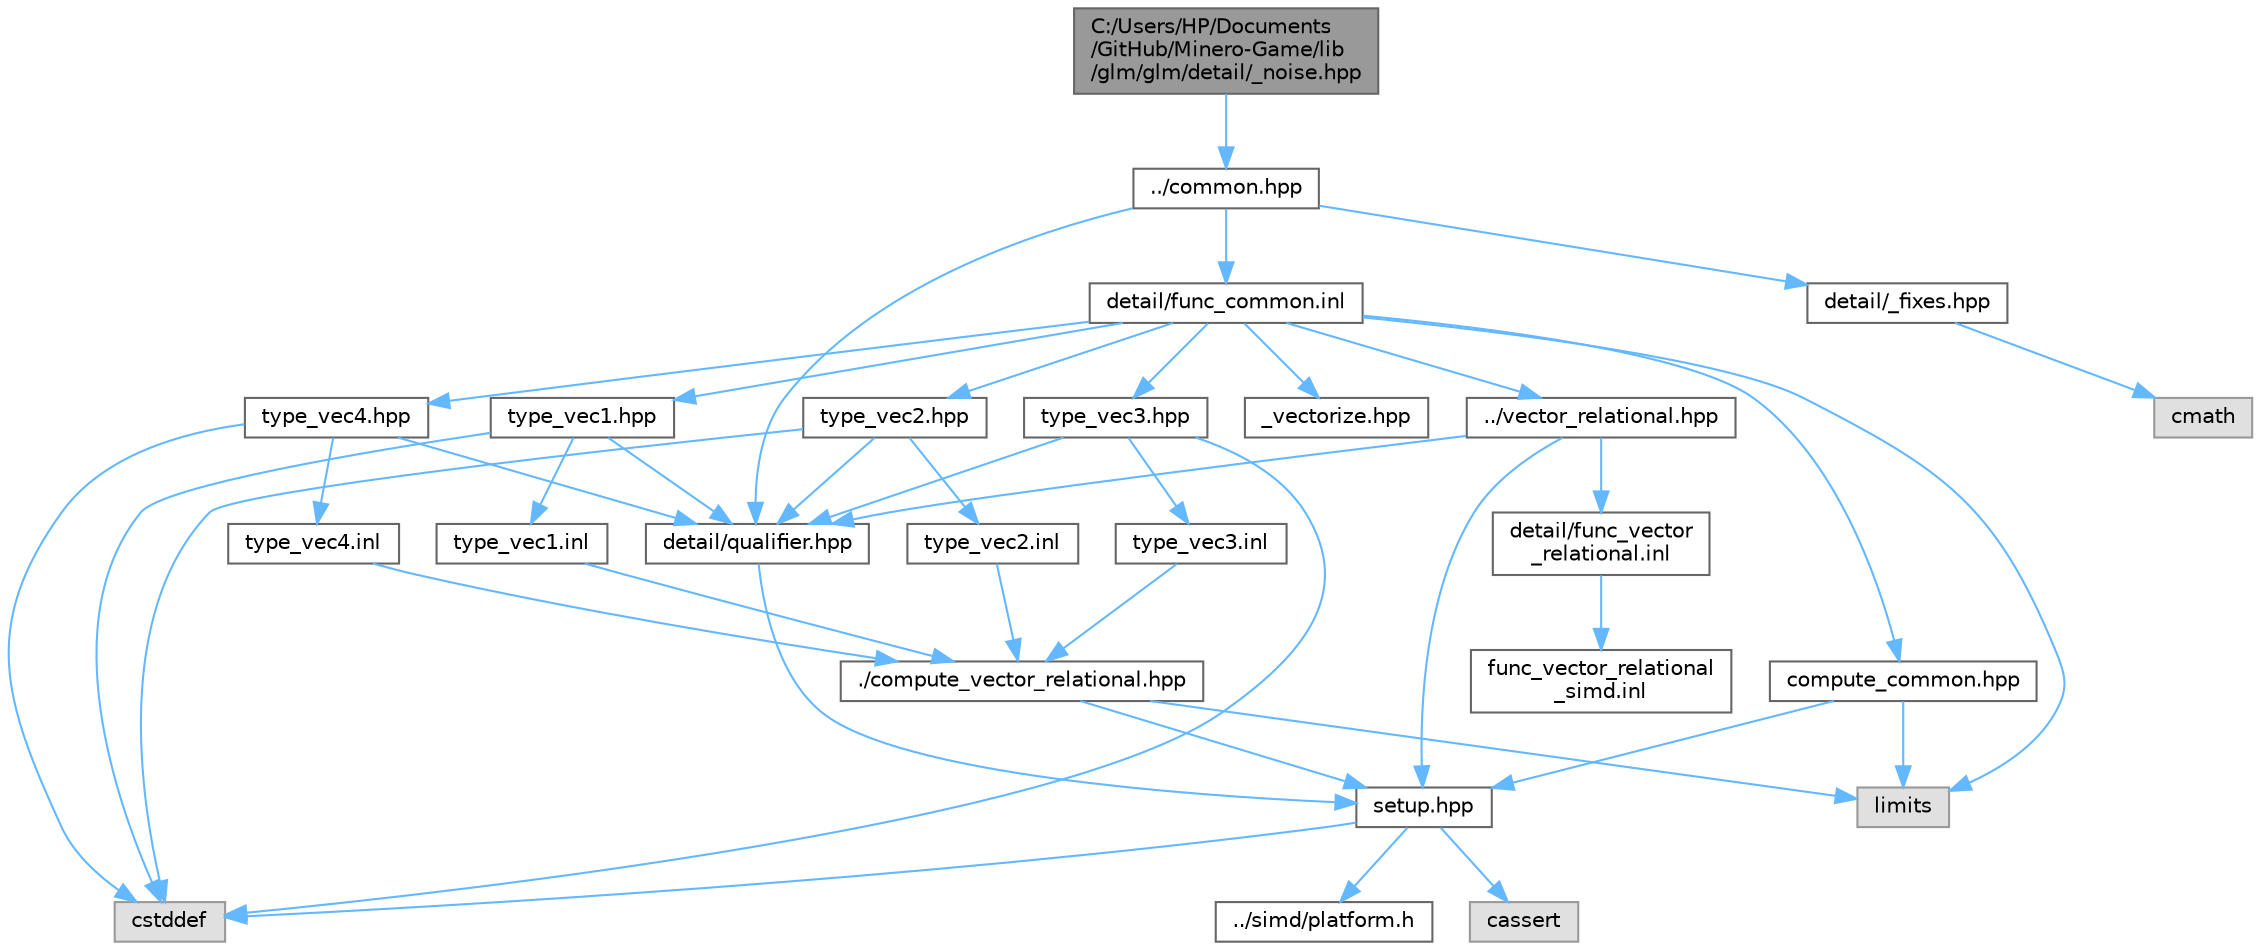 digraph "C:/Users/HP/Documents/GitHub/Minero-Game/lib/glm/glm/detail/_noise.hpp"
{
 // LATEX_PDF_SIZE
  bgcolor="transparent";
  edge [fontname=Helvetica,fontsize=10,labelfontname=Helvetica,labelfontsize=10];
  node [fontname=Helvetica,fontsize=10,shape=box,height=0.2,width=0.4];
  Node1 [id="Node000001",label="C:/Users/HP/Documents\l/GitHub/Minero-Game/lib\l/glm/glm/detail/_noise.hpp",height=0.2,width=0.4,color="gray40", fillcolor="grey60", style="filled", fontcolor="black",tooltip=" "];
  Node1 -> Node2 [id="edge1_Node000001_Node000002",color="steelblue1",style="solid",tooltip=" "];
  Node2 [id="Node000002",label="../common.hpp",height=0.2,width=0.4,color="grey40", fillcolor="white", style="filled",URL="$lib_2glm_2glm_2common_8hpp.html",tooltip=" "];
  Node2 -> Node3 [id="edge2_Node000002_Node000003",color="steelblue1",style="solid",tooltip=" "];
  Node3 [id="Node000003",label="detail/qualifier.hpp",height=0.2,width=0.4,color="grey40", fillcolor="white", style="filled",URL="$lib_2glm_2glm_2detail_2qualifier_8hpp.html",tooltip=" "];
  Node3 -> Node4 [id="edge3_Node000003_Node000004",color="steelblue1",style="solid",tooltip=" "];
  Node4 [id="Node000004",label="setup.hpp",height=0.2,width=0.4,color="grey40", fillcolor="white", style="filled",URL="$lib_2glm_2glm_2detail_2setup_8hpp.html",tooltip=" "];
  Node4 -> Node5 [id="edge4_Node000004_Node000005",color="steelblue1",style="solid",tooltip=" "];
  Node5 [id="Node000005",label="cassert",height=0.2,width=0.4,color="grey60", fillcolor="#E0E0E0", style="filled",tooltip=" "];
  Node4 -> Node6 [id="edge5_Node000004_Node000006",color="steelblue1",style="solid",tooltip=" "];
  Node6 [id="Node000006",label="cstddef",height=0.2,width=0.4,color="grey60", fillcolor="#E0E0E0", style="filled",tooltip=" "];
  Node4 -> Node7 [id="edge6_Node000004_Node000007",color="steelblue1",style="solid",tooltip=" "];
  Node7 [id="Node000007",label="../simd/platform.h",height=0.2,width=0.4,color="grey40", fillcolor="white", style="filled",URL="$lib_2glm_2glm_2simd_2platform_8h.html",tooltip=" "];
  Node2 -> Node8 [id="edge7_Node000002_Node000008",color="steelblue1",style="solid",tooltip=" "];
  Node8 [id="Node000008",label="detail/_fixes.hpp",height=0.2,width=0.4,color="grey40", fillcolor="white", style="filled",URL="$lib_2glm_2glm_2detail_2__fixes_8hpp.html",tooltip=" "];
  Node8 -> Node9 [id="edge8_Node000008_Node000009",color="steelblue1",style="solid",tooltip=" "];
  Node9 [id="Node000009",label="cmath",height=0.2,width=0.4,color="grey60", fillcolor="#E0E0E0", style="filled",tooltip=" "];
  Node2 -> Node10 [id="edge9_Node000002_Node000010",color="steelblue1",style="solid",tooltip=" "];
  Node10 [id="Node000010",label="detail/func_common.inl",height=0.2,width=0.4,color="grey40", fillcolor="white", style="filled",URL="$lib_2glm_2glm_2detail_2func__common_8inl.html",tooltip=" "];
  Node10 -> Node11 [id="edge10_Node000010_Node000011",color="steelblue1",style="solid",tooltip=" "];
  Node11 [id="Node000011",label="../vector_relational.hpp",height=0.2,width=0.4,color="grey40", fillcolor="white", style="filled",URL="$lib_2glm_2glm_2vector__relational_8hpp.html",tooltip=" "];
  Node11 -> Node3 [id="edge11_Node000011_Node000003",color="steelblue1",style="solid",tooltip=" "];
  Node11 -> Node4 [id="edge12_Node000011_Node000004",color="steelblue1",style="solid",tooltip=" "];
  Node11 -> Node12 [id="edge13_Node000011_Node000012",color="steelblue1",style="solid",tooltip=" "];
  Node12 [id="Node000012",label="detail/func_vector\l_relational.inl",height=0.2,width=0.4,color="grey40", fillcolor="white", style="filled",URL="$lib_2glm_2glm_2detail_2func__vector__relational_8inl.html",tooltip=" "];
  Node12 -> Node13 [id="edge14_Node000012_Node000013",color="steelblue1",style="solid",tooltip=" "];
  Node13 [id="Node000013",label="func_vector_relational\l_simd.inl",height=0.2,width=0.4,color="grey40", fillcolor="white", style="filled",URL="$lib_2glm_2glm_2detail_2func__vector__relational__simd_8inl.html",tooltip=" "];
  Node10 -> Node14 [id="edge15_Node000010_Node000014",color="steelblue1",style="solid",tooltip=" "];
  Node14 [id="Node000014",label="compute_common.hpp",height=0.2,width=0.4,color="grey40", fillcolor="white", style="filled",URL="$lib_2glm_2glm_2detail_2compute__common_8hpp.html",tooltip=" "];
  Node14 -> Node4 [id="edge16_Node000014_Node000004",color="steelblue1",style="solid",tooltip=" "];
  Node14 -> Node15 [id="edge17_Node000014_Node000015",color="steelblue1",style="solid",tooltip=" "];
  Node15 [id="Node000015",label="limits",height=0.2,width=0.4,color="grey60", fillcolor="#E0E0E0", style="filled",tooltip=" "];
  Node10 -> Node16 [id="edge18_Node000010_Node000016",color="steelblue1",style="solid",tooltip=" "];
  Node16 [id="Node000016",label="type_vec1.hpp",height=0.2,width=0.4,color="grey40", fillcolor="white", style="filled",URL="$lib_2glm_2glm_2detail_2type__vec1_8hpp.html",tooltip=" "];
  Node16 -> Node3 [id="edge19_Node000016_Node000003",color="steelblue1",style="solid",tooltip=" "];
  Node16 -> Node6 [id="edge20_Node000016_Node000006",color="steelblue1",style="solid",tooltip=" "];
  Node16 -> Node17 [id="edge21_Node000016_Node000017",color="steelblue1",style="solid",tooltip=" "];
  Node17 [id="Node000017",label="type_vec1.inl",height=0.2,width=0.4,color="grey40", fillcolor="white", style="filled",URL="$lib_2glm_2glm_2detail_2type__vec1_8inl.html",tooltip=" "];
  Node17 -> Node18 [id="edge22_Node000017_Node000018",color="steelblue1",style="solid",tooltip=" "];
  Node18 [id="Node000018",label="./compute_vector_relational.hpp",height=0.2,width=0.4,color="grey40", fillcolor="white", style="filled",URL="$lib_2glm_2glm_2detail_2compute__vector__relational_8hpp.html",tooltip=" "];
  Node18 -> Node4 [id="edge23_Node000018_Node000004",color="steelblue1",style="solid",tooltip=" "];
  Node18 -> Node15 [id="edge24_Node000018_Node000015",color="steelblue1",style="solid",tooltip=" "];
  Node10 -> Node19 [id="edge25_Node000010_Node000019",color="steelblue1",style="solid",tooltip=" "];
  Node19 [id="Node000019",label="type_vec2.hpp",height=0.2,width=0.4,color="grey40", fillcolor="white", style="filled",URL="$lib_2glm_2glm_2detail_2type__vec2_8hpp.html",tooltip=" "];
  Node19 -> Node3 [id="edge26_Node000019_Node000003",color="steelblue1",style="solid",tooltip=" "];
  Node19 -> Node6 [id="edge27_Node000019_Node000006",color="steelblue1",style="solid",tooltip=" "];
  Node19 -> Node20 [id="edge28_Node000019_Node000020",color="steelblue1",style="solid",tooltip=" "];
  Node20 [id="Node000020",label="type_vec2.inl",height=0.2,width=0.4,color="grey40", fillcolor="white", style="filled",URL="$lib_2glm_2glm_2detail_2type__vec2_8inl.html",tooltip=" "];
  Node20 -> Node18 [id="edge29_Node000020_Node000018",color="steelblue1",style="solid",tooltip=" "];
  Node10 -> Node21 [id="edge30_Node000010_Node000021",color="steelblue1",style="solid",tooltip=" "];
  Node21 [id="Node000021",label="type_vec3.hpp",height=0.2,width=0.4,color="grey40", fillcolor="white", style="filled",URL="$lib_2glm_2glm_2detail_2type__vec3_8hpp.html",tooltip=" "];
  Node21 -> Node3 [id="edge31_Node000021_Node000003",color="steelblue1",style="solid",tooltip=" "];
  Node21 -> Node6 [id="edge32_Node000021_Node000006",color="steelblue1",style="solid",tooltip=" "];
  Node21 -> Node22 [id="edge33_Node000021_Node000022",color="steelblue1",style="solid",tooltip=" "];
  Node22 [id="Node000022",label="type_vec3.inl",height=0.2,width=0.4,color="grey40", fillcolor="white", style="filled",URL="$lib_2glm_2glm_2detail_2type__vec3_8inl.html",tooltip=" "];
  Node22 -> Node18 [id="edge34_Node000022_Node000018",color="steelblue1",style="solid",tooltip=" "];
  Node10 -> Node23 [id="edge35_Node000010_Node000023",color="steelblue1",style="solid",tooltip=" "];
  Node23 [id="Node000023",label="type_vec4.hpp",height=0.2,width=0.4,color="grey40", fillcolor="white", style="filled",URL="$lib_2glm_2glm_2detail_2type__vec4_8hpp.html",tooltip=" "];
  Node23 -> Node3 [id="edge36_Node000023_Node000003",color="steelblue1",style="solid",tooltip=" "];
  Node23 -> Node6 [id="edge37_Node000023_Node000006",color="steelblue1",style="solid",tooltip=" "];
  Node23 -> Node24 [id="edge38_Node000023_Node000024",color="steelblue1",style="solid",tooltip=" "];
  Node24 [id="Node000024",label="type_vec4.inl",height=0.2,width=0.4,color="grey40", fillcolor="white", style="filled",URL="$lib_2glm_2glm_2detail_2type__vec4_8inl.html",tooltip=" "];
  Node24 -> Node18 [id="edge39_Node000024_Node000018",color="steelblue1",style="solid",tooltip=" "];
  Node10 -> Node25 [id="edge40_Node000010_Node000025",color="steelblue1",style="solid",tooltip=" "];
  Node25 [id="Node000025",label="_vectorize.hpp",height=0.2,width=0.4,color="grey40", fillcolor="white", style="filled",URL="$lib_2glm_2glm_2detail_2__vectorize_8hpp.html",tooltip=" "];
  Node10 -> Node15 [id="edge41_Node000010_Node000015",color="steelblue1",style="solid",tooltip=" "];
}
